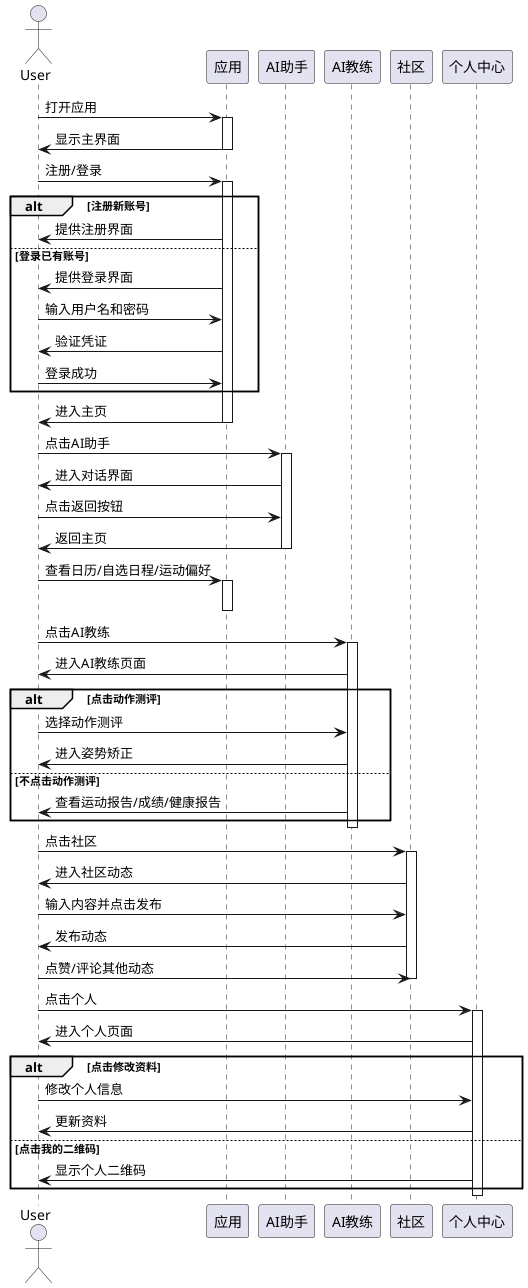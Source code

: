 @startuml
'https://plantuml.com/component-diagram


@startuml
actor User
participant "应用" as App
participant "AI助手" as AIAssistant
participant "AI教练" as AICoach
participant "社区" as Community
participant "个人中心" as Profile

User -> App : 打开应用
activate App
App -> User : 显示主界面
deactivate App

User -> App : 注册/登录
activate App
alt 注册新账号
    App -> User : 提供注册界面
else 登录已有账号
    App -> User : 提供登录界面
    User -> App : 输入用户名和密码
    App -> User : 验证凭证
    User -> App : 登录成功
end
App -> User : 进入主页
deactivate App

User -> AIAssistant : 点击AI助手
activate AIAssistant
AIAssistant -> User : 进入对话界面
User -> AIAssistant : 点击返回按钮
AIAssistant -> User : 返回主页
deactivate AIAssistant

User -> App : 查看日历/自选日程/运动偏好
activate App
deactivate App

User -> AICoach : 点击AI教练
activate AICoach
AICoach -> User : 进入AI教练页面

alt 点击动作测评
    User -> AICoach : 选择动作测评
    AICoach -> User : 进入姿势矫正
else 不点击动作测评
    AICoach -> User : 查看运动报告/成绩/健康报告
end
deactivate AICoach

User -> Community : 点击社区
activate Community
Community -> User : 进入社区动态
User -> Community : 输入内容并点击发布
Community -> User : 发布动态
User -> Community : 点赞/评论其他动态
deactivate Community

User -> Profile : 点击个人
activate Profile
Profile -> User : 进入个人页面

alt 点击修改资料
    User -> Profile : 修改个人信息
    Profile -> User : 更新资料
else 点击我的二维码
    Profile -> User : 显示个人二维码
end
deactivate Profile

@enduml
